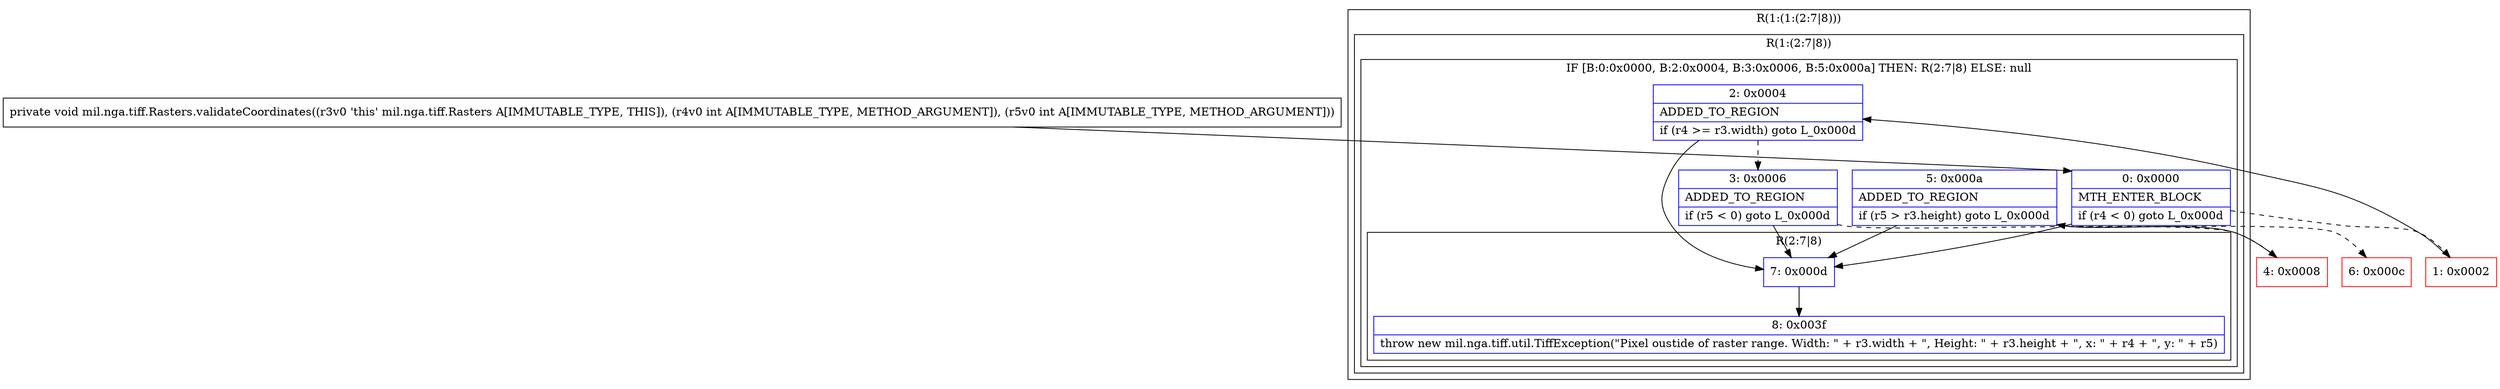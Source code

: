 digraph "CFG formil.nga.tiff.Rasters.validateCoordinates(II)V" {
subgraph cluster_Region_22210732 {
label = "R(1:(1:(2:7|8)))";
node [shape=record,color=blue];
subgraph cluster_Region_1861365191 {
label = "R(1:(2:7|8))";
node [shape=record,color=blue];
subgraph cluster_IfRegion_1449240628 {
label = "IF [B:0:0x0000, B:2:0x0004, B:3:0x0006, B:5:0x000a] THEN: R(2:7|8) ELSE: null";
node [shape=record,color=blue];
Node_0 [shape=record,label="{0\:\ 0x0000|MTH_ENTER_BLOCK\l|if (r4 \< 0) goto L_0x000d\l}"];
Node_2 [shape=record,label="{2\:\ 0x0004|ADDED_TO_REGION\l|if (r4 \>= r3.width) goto L_0x000d\l}"];
Node_3 [shape=record,label="{3\:\ 0x0006|ADDED_TO_REGION\l|if (r5 \< 0) goto L_0x000d\l}"];
Node_5 [shape=record,label="{5\:\ 0x000a|ADDED_TO_REGION\l|if (r5 \> r3.height) goto L_0x000d\l}"];
subgraph cluster_Region_337875711 {
label = "R(2:7|8)";
node [shape=record,color=blue];
Node_7 [shape=record,label="{7\:\ 0x000d}"];
Node_8 [shape=record,label="{8\:\ 0x003f|throw new mil.nga.tiff.util.TiffException(\"Pixel oustide of raster range. Width: \" + r3.width + \", Height: \" + r3.height + \", x: \" + r4 + \", y: \" + r5)\l}"];
}
}
}
}
Node_1 [shape=record,color=red,label="{1\:\ 0x0002}"];
Node_4 [shape=record,color=red,label="{4\:\ 0x0008}"];
Node_6 [shape=record,color=red,label="{6\:\ 0x000c}"];
MethodNode[shape=record,label="{private void mil.nga.tiff.Rasters.validateCoordinates((r3v0 'this' mil.nga.tiff.Rasters A[IMMUTABLE_TYPE, THIS]), (r4v0 int A[IMMUTABLE_TYPE, METHOD_ARGUMENT]), (r5v0 int A[IMMUTABLE_TYPE, METHOD_ARGUMENT])) }"];
MethodNode -> Node_0;
Node_0 -> Node_1[style=dashed];
Node_0 -> Node_7;
Node_2 -> Node_3[style=dashed];
Node_2 -> Node_7;
Node_3 -> Node_4[style=dashed];
Node_3 -> Node_7;
Node_5 -> Node_6[style=dashed];
Node_5 -> Node_7;
Node_7 -> Node_8;
Node_1 -> Node_2;
Node_4 -> Node_5;
}

